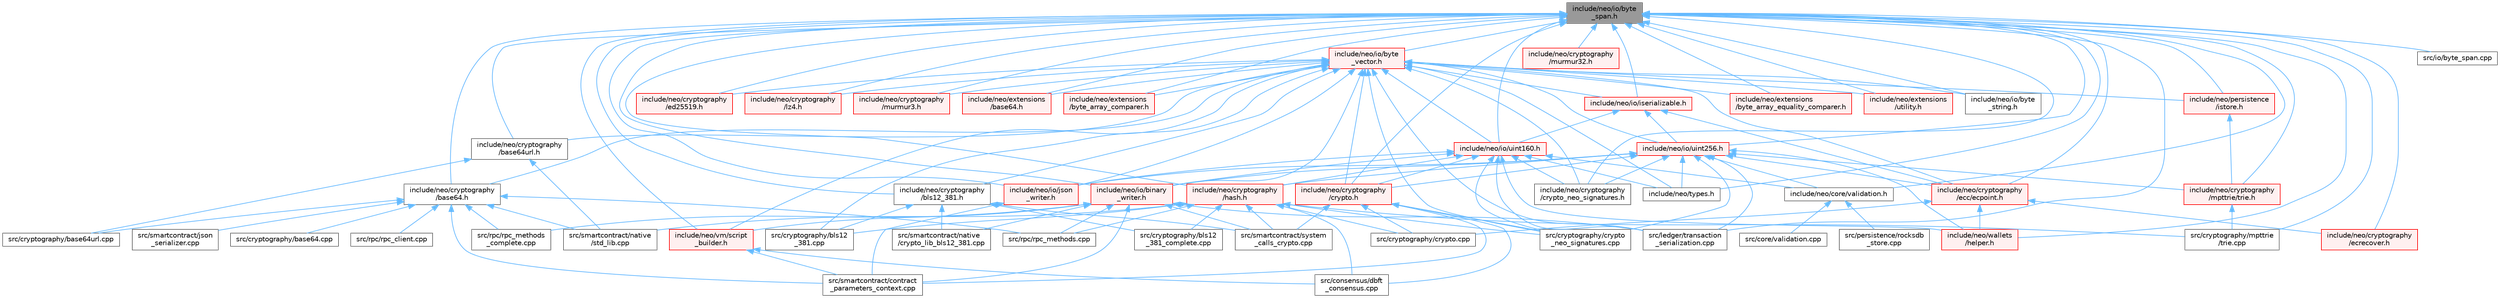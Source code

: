 digraph "include/neo/io/byte_span.h"
{
 // LATEX_PDF_SIZE
  bgcolor="transparent";
  edge [fontname=Helvetica,fontsize=10,labelfontname=Helvetica,labelfontsize=10];
  node [fontname=Helvetica,fontsize=10,shape=box,height=0.2,width=0.4];
  Node1 [id="Node000001",label="include/neo/io/byte\l_span.h",height=0.2,width=0.4,color="gray40", fillcolor="grey60", style="filled", fontcolor="black",tooltip=" "];
  Node1 -> Node2 [id="edge1_Node000001_Node000002",dir="back",color="steelblue1",style="solid",tooltip=" "];
  Node2 [id="Node000002",label="include/neo/core/validation.h",height=0.2,width=0.4,color="grey40", fillcolor="white", style="filled",URL="$validation_8h.html",tooltip=" "];
  Node2 -> Node3 [id="edge2_Node000002_Node000003",dir="back",color="steelblue1",style="solid",tooltip=" "];
  Node3 [id="Node000003",label="src/core/validation.cpp",height=0.2,width=0.4,color="grey40", fillcolor="white", style="filled",URL="$validation_8cpp.html",tooltip=" "];
  Node2 -> Node4 [id="edge3_Node000002_Node000004",dir="back",color="steelblue1",style="solid",tooltip=" "];
  Node4 [id="Node000004",label="src/persistence/rocksdb\l_store.cpp",height=0.2,width=0.4,color="grey40", fillcolor="white", style="filled",URL="$rocksdb__store_8cpp.html",tooltip=" "];
  Node1 -> Node5 [id="edge4_Node000001_Node000005",dir="back",color="steelblue1",style="solid",tooltip=" "];
  Node5 [id="Node000005",label="include/neo/cryptography\l/base64.h",height=0.2,width=0.4,color="grey40", fillcolor="white", style="filled",URL="$cryptography_2base64_8h.html",tooltip=" "];
  Node5 -> Node6 [id="edge5_Node000005_Node000006",dir="back",color="steelblue1",style="solid",tooltip=" "];
  Node6 [id="Node000006",label="src/cryptography/base64.cpp",height=0.2,width=0.4,color="grey40", fillcolor="white", style="filled",URL="$cryptography_2base64_8cpp.html",tooltip=" "];
  Node5 -> Node7 [id="edge6_Node000005_Node000007",dir="back",color="steelblue1",style="solid",tooltip=" "];
  Node7 [id="Node000007",label="src/cryptography/base64url.cpp",height=0.2,width=0.4,color="grey40", fillcolor="white", style="filled",URL="$base64url_8cpp.html",tooltip=" "];
  Node5 -> Node8 [id="edge7_Node000005_Node000008",dir="back",color="steelblue1",style="solid",tooltip=" "];
  Node8 [id="Node000008",label="src/rpc/rpc_client.cpp",height=0.2,width=0.4,color="grey40", fillcolor="white", style="filled",URL="$rpc__client_8cpp.html",tooltip=" "];
  Node5 -> Node9 [id="edge8_Node000005_Node000009",dir="back",color="steelblue1",style="solid",tooltip=" "];
  Node9 [id="Node000009",label="src/rpc/rpc_methods.cpp",height=0.2,width=0.4,color="grey40", fillcolor="white", style="filled",URL="$rpc__methods_8cpp.html",tooltip=" "];
  Node5 -> Node10 [id="edge9_Node000005_Node000010",dir="back",color="steelblue1",style="solid",tooltip=" "];
  Node10 [id="Node000010",label="src/rpc/rpc_methods\l_complete.cpp",height=0.2,width=0.4,color="grey40", fillcolor="white", style="filled",URL="$rpc__methods__complete_8cpp.html",tooltip=" "];
  Node5 -> Node11 [id="edge10_Node000005_Node000011",dir="back",color="steelblue1",style="solid",tooltip=" "];
  Node11 [id="Node000011",label="src/smartcontract/contract\l_parameters_context.cpp",height=0.2,width=0.4,color="grey40", fillcolor="white", style="filled",URL="$contract__parameters__context_8cpp.html",tooltip=" "];
  Node5 -> Node12 [id="edge11_Node000005_Node000012",dir="back",color="steelblue1",style="solid",tooltip=" "];
  Node12 [id="Node000012",label="src/smartcontract/json\l_serializer.cpp",height=0.2,width=0.4,color="grey40", fillcolor="white", style="filled",URL="$json__serializer_8cpp.html",tooltip=" "];
  Node5 -> Node13 [id="edge12_Node000005_Node000013",dir="back",color="steelblue1",style="solid",tooltip=" "];
  Node13 [id="Node000013",label="src/smartcontract/native\l/std_lib.cpp",height=0.2,width=0.4,color="grey40", fillcolor="white", style="filled",URL="$std__lib_8cpp.html",tooltip=" "];
  Node1 -> Node14 [id="edge13_Node000001_Node000014",dir="back",color="steelblue1",style="solid",tooltip=" "];
  Node14 [id="Node000014",label="include/neo/cryptography\l/base64url.h",height=0.2,width=0.4,color="grey40", fillcolor="white", style="filled",URL="$base64url_8h.html",tooltip=" "];
  Node14 -> Node7 [id="edge14_Node000014_Node000007",dir="back",color="steelblue1",style="solid",tooltip=" "];
  Node14 -> Node13 [id="edge15_Node000014_Node000013",dir="back",color="steelblue1",style="solid",tooltip=" "];
  Node1 -> Node15 [id="edge16_Node000001_Node000015",dir="back",color="steelblue1",style="solid",tooltip=" "];
  Node15 [id="Node000015",label="include/neo/cryptography\l/bls12_381.h",height=0.2,width=0.4,color="grey40", fillcolor="white", style="filled",URL="$bls12__381_8h.html",tooltip=" "];
  Node15 -> Node16 [id="edge17_Node000015_Node000016",dir="back",color="steelblue1",style="solid",tooltip=" "];
  Node16 [id="Node000016",label="src/cryptography/bls12\l_381.cpp",height=0.2,width=0.4,color="grey40", fillcolor="white", style="filled",URL="$bls12__381_8cpp.html",tooltip=" "];
  Node15 -> Node17 [id="edge18_Node000015_Node000017",dir="back",color="steelblue1",style="solid",tooltip=" "];
  Node17 [id="Node000017",label="src/cryptography/bls12\l_381_complete.cpp",height=0.2,width=0.4,color="grey40", fillcolor="white", style="filled",URL="$bls12__381__complete_8cpp.html",tooltip=" "];
  Node15 -> Node18 [id="edge19_Node000015_Node000018",dir="back",color="steelblue1",style="solid",tooltip=" "];
  Node18 [id="Node000018",label="src/smartcontract/native\l/crypto_lib_bls12_381.cpp",height=0.2,width=0.4,color="grey40", fillcolor="white", style="filled",URL="$crypto__lib__bls12__381_8cpp.html",tooltip=" "];
  Node15 -> Node19 [id="edge20_Node000015_Node000019",dir="back",color="steelblue1",style="solid",tooltip=" "];
  Node19 [id="Node000019",label="src/smartcontract/system\l_calls_crypto.cpp",height=0.2,width=0.4,color="grey40", fillcolor="white", style="filled",URL="$system__calls__crypto_8cpp.html",tooltip=" "];
  Node1 -> Node20 [id="edge21_Node000001_Node000020",dir="back",color="steelblue1",style="solid",tooltip=" "];
  Node20 [id="Node000020",label="include/neo/cryptography\l/crypto.h",height=0.2,width=0.4,color="red", fillcolor="#FFF0F0", style="filled",URL="$crypto_8h.html",tooltip=" "];
  Node20 -> Node21 [id="edge22_Node000020_Node000021",dir="back",color="steelblue1",style="solid",tooltip=" "];
  Node21 [id="Node000021",label="src/consensus/dbft\l_consensus.cpp",height=0.2,width=0.4,color="grey40", fillcolor="white", style="filled",URL="$dbft__consensus_8cpp.html",tooltip=" "];
  Node20 -> Node22 [id="edge23_Node000020_Node000022",dir="back",color="steelblue1",style="solid",tooltip=" "];
  Node22 [id="Node000022",label="src/cryptography/crypto.cpp",height=0.2,width=0.4,color="grey40", fillcolor="white", style="filled",URL="$crypto_8cpp.html",tooltip=" "];
  Node20 -> Node23 [id="edge24_Node000020_Node000023",dir="back",color="steelblue1",style="solid",tooltip=" "];
  Node23 [id="Node000023",label="src/cryptography/crypto\l_neo_signatures.cpp",height=0.2,width=0.4,color="grey40", fillcolor="white", style="filled",URL="$crypto__neo__signatures_8cpp.html",tooltip=" "];
  Node20 -> Node11 [id="edge25_Node000020_Node000011",dir="back",color="steelblue1",style="solid",tooltip=" "];
  Node20 -> Node19 [id="edge26_Node000020_Node000019",dir="back",color="steelblue1",style="solid",tooltip=" "];
  Node1 -> Node43 [id="edge27_Node000001_Node000043",dir="back",color="steelblue1",style="solid",tooltip=" "];
  Node43 [id="Node000043",label="include/neo/cryptography\l/crypto_neo_signatures.h",height=0.2,width=0.4,color="grey40", fillcolor="white", style="filled",URL="$crypto__neo__signatures_8h.html",tooltip=" "];
  Node1 -> Node44 [id="edge28_Node000001_Node000044",dir="back",color="steelblue1",style="solid",tooltip=" "];
  Node44 [id="Node000044",label="include/neo/cryptography\l/ecc/ecpoint.h",height=0.2,width=0.4,color="red", fillcolor="#FFF0F0", style="filled",URL="$ecpoint_8h.html",tooltip=" "];
  Node44 -> Node105 [id="edge29_Node000044_Node000105",dir="back",color="steelblue1",style="solid",tooltip=" "];
  Node105 [id="Node000105",label="include/neo/cryptography\l/ecrecover.h",height=0.2,width=0.4,color="red", fillcolor="#FFF0F0", style="filled",URL="$ecrecover_8h.html",tooltip=" "];
  Node44 -> Node352 [id="edge30_Node000044_Node000352",dir="back",color="steelblue1",style="solid",tooltip=" "];
  Node352 [id="Node000352",label="include/neo/wallets\l/helper.h",height=0.2,width=0.4,color="red", fillcolor="#FFF0F0", style="filled",URL="$helper_8h.html",tooltip=" "];
  Node44 -> Node22 [id="edge31_Node000044_Node000022",dir="back",color="steelblue1",style="solid",tooltip=" "];
  Node1 -> Node105 [id="edge32_Node000001_Node000105",dir="back",color="steelblue1",style="solid",tooltip=" "];
  Node1 -> Node357 [id="edge33_Node000001_Node000357",dir="back",color="steelblue1",style="solid",tooltip=" "];
  Node357 [id="Node000357",label="include/neo/cryptography\l/ed25519.h",height=0.2,width=0.4,color="red", fillcolor="#FFF0F0", style="filled",URL="$ed25519_8h.html",tooltip=" "];
  Node1 -> Node359 [id="edge34_Node000001_Node000359",dir="back",color="steelblue1",style="solid",tooltip=" "];
  Node359 [id="Node000359",label="include/neo/cryptography\l/hash.h",height=0.2,width=0.4,color="red", fillcolor="#FFF0F0", style="filled",URL="$hash_8h.html",tooltip=" "];
  Node359 -> Node21 [id="edge35_Node000359_Node000021",dir="back",color="steelblue1",style="solid",tooltip=" "];
  Node359 -> Node16 [id="edge36_Node000359_Node000016",dir="back",color="steelblue1",style="solid",tooltip=" "];
  Node359 -> Node17 [id="edge37_Node000359_Node000017",dir="back",color="steelblue1",style="solid",tooltip=" "];
  Node359 -> Node22 [id="edge38_Node000359_Node000022",dir="back",color="steelblue1",style="solid",tooltip=" "];
  Node359 -> Node23 [id="edge39_Node000359_Node000023",dir="back",color="steelblue1",style="solid",tooltip=" "];
  Node359 -> Node328 [id="edge40_Node000359_Node000328",dir="back",color="steelblue1",style="solid",tooltip=" "];
  Node328 [id="Node000328",label="src/cryptography/mpttrie\l/trie.cpp",height=0.2,width=0.4,color="grey40", fillcolor="white", style="filled",URL="$trie_8cpp.html",tooltip=" "];
  Node359 -> Node9 [id="edge41_Node000359_Node000009",dir="back",color="steelblue1",style="solid",tooltip=" "];
  Node359 -> Node13 [id="edge42_Node000359_Node000013",dir="back",color="steelblue1",style="solid",tooltip=" "];
  Node359 -> Node19 [id="edge43_Node000359_Node000019",dir="back",color="steelblue1",style="solid",tooltip=" "];
  Node1 -> Node377 [id="edge44_Node000001_Node000377",dir="back",color="steelblue1",style="solid",tooltip=" "];
  Node377 [id="Node000377",label="include/neo/cryptography\l/lz4.h",height=0.2,width=0.4,color="red", fillcolor="#FFF0F0", style="filled",URL="$lz4_8h.html",tooltip=" "];
  Node1 -> Node327 [id="edge45_Node000001_Node000327",dir="back",color="steelblue1",style="solid",tooltip=" "];
  Node327 [id="Node000327",label="include/neo/cryptography\l/mpttrie/trie.h",height=0.2,width=0.4,color="red", fillcolor="#FFF0F0", style="filled",URL="$trie_8h.html",tooltip=" "];
  Node327 -> Node328 [id="edge46_Node000327_Node000328",dir="back",color="steelblue1",style="solid",tooltip=" "];
  Node1 -> Node379 [id="edge47_Node000001_Node000379",dir="back",color="steelblue1",style="solid",tooltip=" "];
  Node379 [id="Node000379",label="include/neo/cryptography\l/murmur3.h",height=0.2,width=0.4,color="red", fillcolor="#FFF0F0", style="filled",URL="$murmur3_8h.html",tooltip=" "];
  Node1 -> Node381 [id="edge48_Node000001_Node000381",dir="back",color="steelblue1",style="solid",tooltip=" "];
  Node381 [id="Node000381",label="include/neo/cryptography\l/murmur32.h",height=0.2,width=0.4,color="red", fillcolor="#FFF0F0", style="filled",URL="$murmur32_8h.html",tooltip=" "];
  Node1 -> Node383 [id="edge49_Node000001_Node000383",dir="back",color="steelblue1",style="solid",tooltip=" "];
  Node383 [id="Node000383",label="include/neo/extensions\l/base64.h",height=0.2,width=0.4,color="red", fillcolor="#FFF0F0", style="filled",URL="$extensions_2base64_8h.html",tooltip=" "];
  Node1 -> Node386 [id="edge50_Node000001_Node000386",dir="back",color="steelblue1",style="solid",tooltip=" "];
  Node386 [id="Node000386",label="include/neo/extensions\l/byte_array_comparer.h",height=0.2,width=0.4,color="red", fillcolor="#FFF0F0", style="filled",URL="$byte__array__comparer_8h.html",tooltip=" "];
  Node1 -> Node388 [id="edge51_Node000001_Node000388",dir="back",color="steelblue1",style="solid",tooltip=" "];
  Node388 [id="Node000388",label="include/neo/extensions\l/byte_array_equality_comparer.h",height=0.2,width=0.4,color="red", fillcolor="#FFF0F0", style="filled",URL="$byte__array__equality__comparer_8h.html",tooltip=" "];
  Node1 -> Node390 [id="edge52_Node000001_Node000390",dir="back",color="steelblue1",style="solid",tooltip=" "];
  Node390 [id="Node000390",label="include/neo/extensions\l/utility.h",height=0.2,width=0.4,color="red", fillcolor="#FFF0F0", style="filled",URL="$utility_8h.html",tooltip=" "];
  Node1 -> Node392 [id="edge53_Node000001_Node000392",dir="back",color="steelblue1",style="solid",tooltip=" "];
  Node392 [id="Node000392",label="include/neo/io/binary\l_writer.h",height=0.2,width=0.4,color="red", fillcolor="#FFF0F0", style="filled",URL="$binary__writer_8h.html",tooltip=" "];
  Node392 -> Node472 [id="edge54_Node000392_Node000472",dir="back",color="steelblue1",style="solid",tooltip=" "];
  Node472 [id="Node000472",label="include/neo/vm/script\l_builder.h",height=0.2,width=0.4,color="red", fillcolor="#FFF0F0", style="filled",URL="$script__builder_8h.html",tooltip=" "];
  Node472 -> Node21 [id="edge55_Node000472_Node000021",dir="back",color="steelblue1",style="solid",tooltip=" "];
  Node472 -> Node11 [id="edge56_Node000472_Node000011",dir="back",color="steelblue1",style="solid",tooltip=" "];
  Node392 -> Node269 [id="edge57_Node000392_Node000269",dir="back",color="steelblue1",style="solid",tooltip=" "];
  Node269 [id="Node000269",label="src/ledger/transaction\l_serialization.cpp",height=0.2,width=0.4,color="grey40", fillcolor="white", style="filled",URL="$transaction__serialization_8cpp.html",tooltip=" "];
  Node392 -> Node9 [id="edge58_Node000392_Node000009",dir="back",color="steelblue1",style="solid",tooltip=" "];
  Node392 -> Node10 [id="edge59_Node000392_Node000010",dir="back",color="steelblue1",style="solid",tooltip=" "];
  Node392 -> Node11 [id="edge60_Node000392_Node000011",dir="back",color="steelblue1",style="solid",tooltip=" "];
  Node392 -> Node18 [id="edge61_Node000392_Node000018",dir="back",color="steelblue1",style="solid",tooltip=" "];
  Node392 -> Node19 [id="edge62_Node000392_Node000019",dir="back",color="steelblue1",style="solid",tooltip=" "];
  Node1 -> Node491 [id="edge63_Node000001_Node000491",dir="back",color="steelblue1",style="solid",tooltip=" "];
  Node491 [id="Node000491",label="include/neo/io/byte\l_string.h",height=0.2,width=0.4,color="grey40", fillcolor="white", style="filled",URL="$byte__string_8h.html",tooltip=" "];
  Node1 -> Node492 [id="edge64_Node000001_Node000492",dir="back",color="steelblue1",style="solid",tooltip=" "];
  Node492 [id="Node000492",label="include/neo/io/byte\l_vector.h",height=0.2,width=0.4,color="red", fillcolor="#FFF0F0", style="filled",URL="$io_2byte__vector_8h.html",tooltip=" "];
  Node492 -> Node5 [id="edge65_Node000492_Node000005",dir="back",color="steelblue1",style="solid",tooltip=" "];
  Node492 -> Node14 [id="edge66_Node000492_Node000014",dir="back",color="steelblue1",style="solid",tooltip=" "];
  Node492 -> Node15 [id="edge67_Node000492_Node000015",dir="back",color="steelblue1",style="solid",tooltip=" "];
  Node492 -> Node20 [id="edge68_Node000492_Node000020",dir="back",color="steelblue1",style="solid",tooltip=" "];
  Node492 -> Node43 [id="edge69_Node000492_Node000043",dir="back",color="steelblue1",style="solid",tooltip=" "];
  Node492 -> Node44 [id="edge70_Node000492_Node000044",dir="back",color="steelblue1",style="solid",tooltip=" "];
  Node492 -> Node357 [id="edge71_Node000492_Node000357",dir="back",color="steelblue1",style="solid",tooltip=" "];
  Node492 -> Node377 [id="edge72_Node000492_Node000377",dir="back",color="steelblue1",style="solid",tooltip=" "];
  Node492 -> Node379 [id="edge73_Node000492_Node000379",dir="back",color="steelblue1",style="solid",tooltip=" "];
  Node492 -> Node383 [id="edge74_Node000492_Node000383",dir="back",color="steelblue1",style="solid",tooltip=" "];
  Node492 -> Node386 [id="edge75_Node000492_Node000386",dir="back",color="steelblue1",style="solid",tooltip=" "];
  Node492 -> Node388 [id="edge76_Node000492_Node000388",dir="back",color="steelblue1",style="solid",tooltip=" "];
  Node492 -> Node390 [id="edge77_Node000492_Node000390",dir="back",color="steelblue1",style="solid",tooltip=" "];
  Node492 -> Node392 [id="edge78_Node000492_Node000392",dir="back",color="steelblue1",style="solid",tooltip=" "];
  Node492 -> Node491 [id="edge79_Node000492_Node000491",dir="back",color="steelblue1",style="solid",tooltip=" "];
  Node492 -> Node508 [id="edge80_Node000492_Node000508",dir="back",color="steelblue1",style="solid",tooltip=" "];
  Node508 [id="Node000508",label="include/neo/io/iserializable.h",height=0.2,width=0.4,color="red", fillcolor="#FFF0F0", style="filled",URL="$iserializable_8h.html",tooltip=" "];
  Node508 -> Node44 [id="edge81_Node000508_Node000044",dir="back",color="steelblue1",style="solid",tooltip=" "];
  Node508 -> Node512 [id="edge82_Node000508_Node000512",dir="back",color="steelblue1",style="solid",tooltip=" "];
  Node512 [id="Node000512",label="include/neo/io/uint160.h",height=0.2,width=0.4,color="red", fillcolor="#FFF0F0", style="filled",URL="$uint160_8h.html",tooltip=" "];
  Node512 -> Node2 [id="edge83_Node000512_Node000002",dir="back",color="steelblue1",style="solid",tooltip=" "];
  Node512 -> Node20 [id="edge84_Node000512_Node000020",dir="back",color="steelblue1",style="solid",tooltip=" "];
  Node512 -> Node43 [id="edge85_Node000512_Node000043",dir="back",color="steelblue1",style="solid",tooltip=" "];
  Node512 -> Node359 [id="edge86_Node000512_Node000359",dir="back",color="steelblue1",style="solid",tooltip=" "];
  Node512 -> Node392 [id="edge87_Node000512_Node000392",dir="back",color="steelblue1",style="solid",tooltip=" "];
  Node512 -> Node518 [id="edge88_Node000512_Node000518",dir="back",color="steelblue1",style="solid",tooltip=" "];
  Node518 [id="Node000518",label="include/neo/io/json\l_writer.h",height=0.2,width=0.4,color="red", fillcolor="#FFF0F0", style="filled",URL="$json__writer_8h.html",tooltip=" "];
  Node518 -> Node11 [id="edge89_Node000518_Node000011",dir="back",color="steelblue1",style="solid",tooltip=" "];
  Node512 -> Node526 [id="edge90_Node000512_Node000526",dir="back",color="steelblue1",style="solid",tooltip=" "];
  Node526 [id="Node000526",label="include/neo/types.h",height=0.2,width=0.4,color="grey40", fillcolor="white", style="filled",URL="$types_8h.html",tooltip="Common type aliases for Neo C++ implementation."];
  Node512 -> Node352 [id="edge91_Node000512_Node000352",dir="back",color="steelblue1",style="solid",tooltip=" "];
  Node512 -> Node23 [id="edge92_Node000512_Node000023",dir="back",color="steelblue1",style="solid",tooltip=" "];
  Node512 -> Node269 [id="edge93_Node000512_Node000269",dir="back",color="steelblue1",style="solid",tooltip=" "];
  Node508 -> Node575 [id="edge94_Node000508_Node000575",dir="back",color="steelblue1",style="solid",tooltip=" "];
  Node575 [id="Node000575",label="include/neo/io/uint256.h",height=0.2,width=0.4,color="red", fillcolor="#FFF0F0", style="filled",URL="$uint256_8h.html",tooltip=" "];
  Node575 -> Node2 [id="edge95_Node000575_Node000002",dir="back",color="steelblue1",style="solid",tooltip=" "];
  Node575 -> Node20 [id="edge96_Node000575_Node000020",dir="back",color="steelblue1",style="solid",tooltip=" "];
  Node575 -> Node43 [id="edge97_Node000575_Node000043",dir="back",color="steelblue1",style="solid",tooltip=" "];
  Node575 -> Node44 [id="edge98_Node000575_Node000044",dir="back",color="steelblue1",style="solid",tooltip=" "];
  Node575 -> Node359 [id="edge99_Node000575_Node000359",dir="back",color="steelblue1",style="solid",tooltip=" "];
  Node575 -> Node327 [id="edge100_Node000575_Node000327",dir="back",color="steelblue1",style="solid",tooltip=" "];
  Node575 -> Node392 [id="edge101_Node000575_Node000392",dir="back",color="steelblue1",style="solid",tooltip=" "];
  Node575 -> Node518 [id="edge102_Node000575_Node000518",dir="back",color="steelblue1",style="solid",tooltip=" "];
  Node575 -> Node526 [id="edge103_Node000575_Node000526",dir="back",color="steelblue1",style="solid",tooltip=" "];
  Node575 -> Node352 [id="edge104_Node000575_Node000352",dir="back",color="steelblue1",style="solid",tooltip=" "];
  Node575 -> Node23 [id="edge105_Node000575_Node000023",dir="back",color="steelblue1",style="solid",tooltip=" "];
  Node575 -> Node269 [id="edge106_Node000575_Node000269",dir="back",color="steelblue1",style="solid",tooltip=" "];
  Node492 -> Node518 [id="edge107_Node000492_Node000518",dir="back",color="steelblue1",style="solid",tooltip=" "];
  Node492 -> Node512 [id="edge108_Node000492_Node000512",dir="back",color="steelblue1",style="solid",tooltip=" "];
  Node492 -> Node575 [id="edge109_Node000492_Node000575",dir="back",color="steelblue1",style="solid",tooltip=" "];
  Node492 -> Node611 [id="edge110_Node000492_Node000611",dir="back",color="steelblue1",style="solid",tooltip=" "];
  Node611 [id="Node000611",label="include/neo/persistence\l/istore.h",height=0.2,width=0.4,color="red", fillcolor="#FFF0F0", style="filled",URL="$istore_8h.html",tooltip=" "];
  Node611 -> Node327 [id="edge111_Node000611_Node000327",dir="back",color="steelblue1",style="solid",tooltip=" "];
  Node492 -> Node526 [id="edge112_Node000492_Node000526",dir="back",color="steelblue1",style="solid",tooltip=" "];
  Node492 -> Node472 [id="edge113_Node000492_Node000472",dir="back",color="steelblue1",style="solid",tooltip=" "];
  Node492 -> Node16 [id="edge114_Node000492_Node000016",dir="back",color="steelblue1",style="solid",tooltip=" "];
  Node492 -> Node23 [id="edge115_Node000492_Node000023",dir="back",color="steelblue1",style="solid",tooltip=" "];
  Node492 -> Node269 [id="edge116_Node000492_Node000269",dir="back",color="steelblue1",style="solid",tooltip=" "];
  Node1 -> Node508 [id="edge117_Node000001_Node000508",dir="back",color="steelblue1",style="solid",tooltip=" "];
  Node1 -> Node518 [id="edge118_Node000001_Node000518",dir="back",color="steelblue1",style="solid",tooltip=" "];
  Node1 -> Node512 [id="edge119_Node000001_Node000512",dir="back",color="steelblue1",style="solid",tooltip=" "];
  Node1 -> Node575 [id="edge120_Node000001_Node000575",dir="back",color="steelblue1",style="solid",tooltip=" "];
  Node1 -> Node611 [id="edge121_Node000001_Node000611",dir="back",color="steelblue1",style="solid",tooltip=" "];
  Node1 -> Node526 [id="edge122_Node000001_Node000526",dir="back",color="steelblue1",style="solid",tooltip=" "];
  Node1 -> Node472 [id="edge123_Node000001_Node000472",dir="back",color="steelblue1",style="solid",tooltip=" "];
  Node1 -> Node352 [id="edge124_Node000001_Node000352",dir="back",color="steelblue1",style="solid",tooltip=" "];
  Node1 -> Node328 [id="edge125_Node000001_Node000328",dir="back",color="steelblue1",style="solid",tooltip=" "];
  Node1 -> Node616 [id="edge126_Node000001_Node000616",dir="back",color="steelblue1",style="solid",tooltip=" "];
  Node616 [id="Node000616",label="src/io/byte_span.cpp",height=0.2,width=0.4,color="grey40", fillcolor="white", style="filled",URL="$byte__span_8cpp.html",tooltip=" "];
  Node1 -> Node269 [id="edge127_Node000001_Node000269",dir="back",color="steelblue1",style="solid",tooltip=" "];
}

